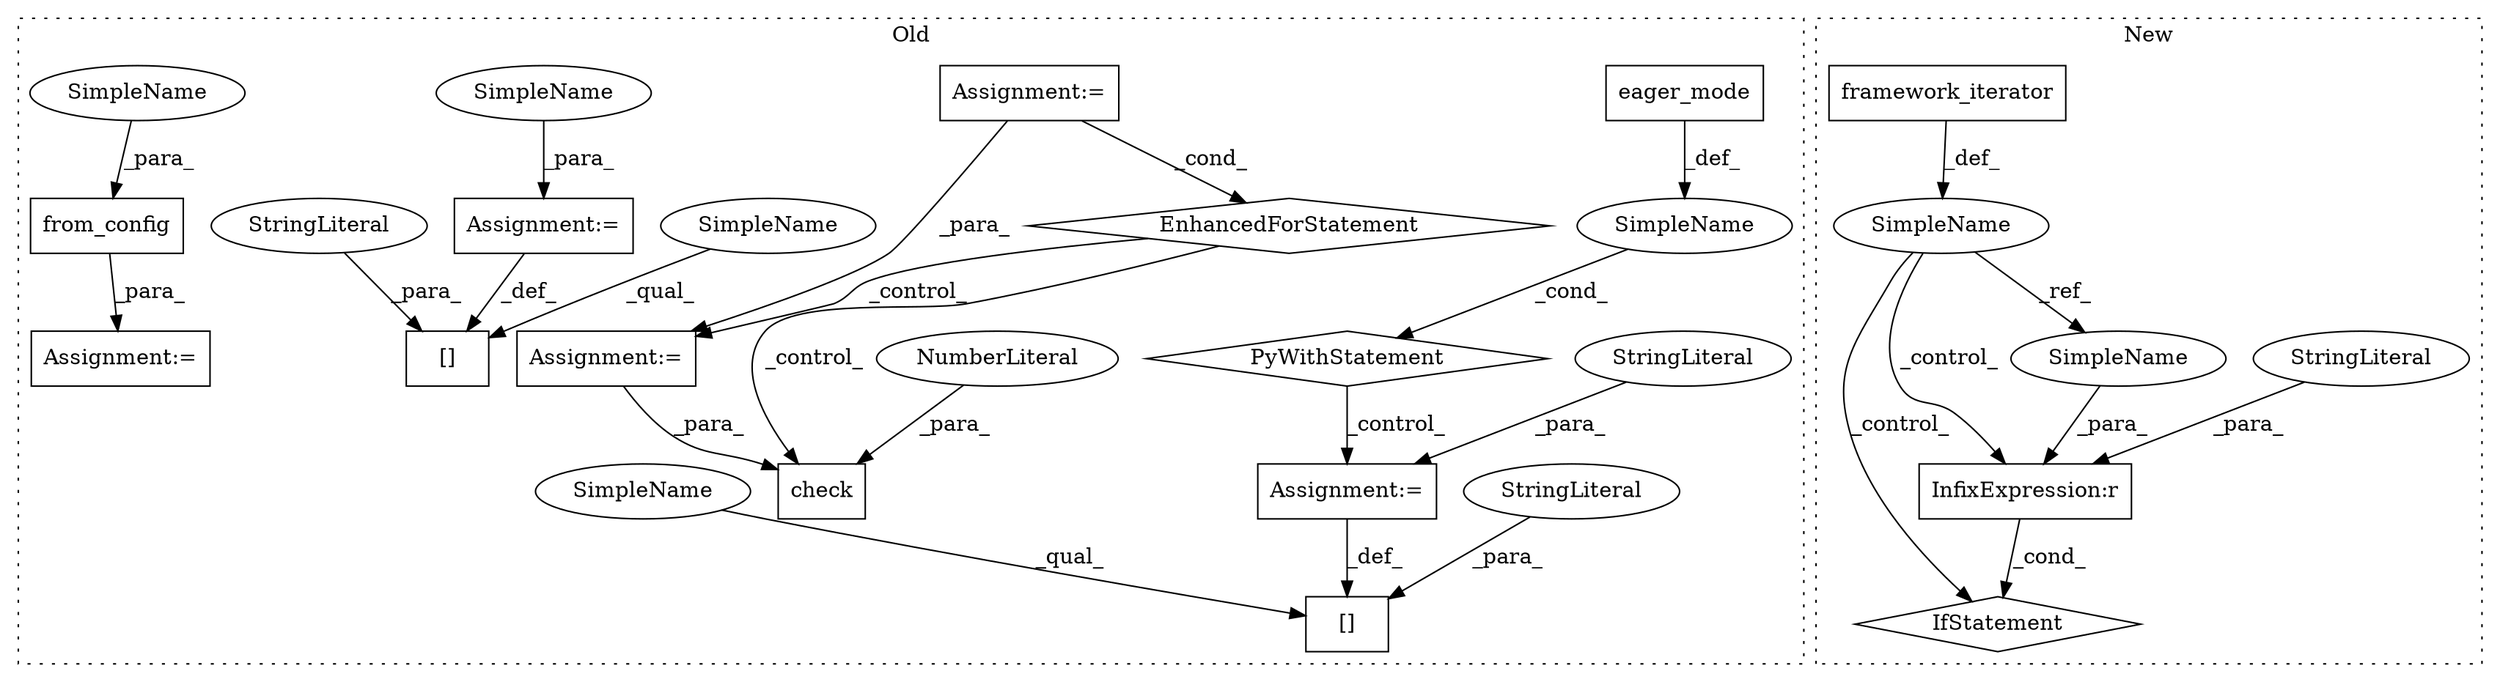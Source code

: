 digraph G {
subgraph cluster0 {
1 [label="from_config" a="32" s="2667,2685" l="12,1" shape="box"];
5 [label="Assignment:=" a="7" s="2666" l="1" shape="box"];
7 [label="[]" a="2" s="2910,2928" l="7,1" shape="box"];
9 [label="[]" a="2" s="2626,2644" l="7,1" shape="box"];
10 [label="EnhancedForStatement" a="70" s="2694,2761" l="57,2" shape="diamond"];
11 [label="check" a="32" s="2800,2857" l="6,1" shape="box"];
12 [label="NumberLiteral" a="34" s="2856" l="1" shape="ellipse"];
13 [label="Assignment:=" a="7" s="2929" l="1" shape="box"];
14 [label="SimpleName" a="42" s="" l="" shape="ellipse"];
15 [label="PyWithStatement" a="104" s="2878,2900" l="10,2" shape="diamond"];
16 [label="eager_mode" a="32" s="2888" l="12" shape="box"];
17 [label="Assignment:=" a="7" s="2776" l="1" shape="box"];
18 [label="StringLiteral" a="45" s="2917" l="11" shape="ellipse"];
19 [label="StringLiteral" a="45" s="2930" l="4" shape="ellipse"];
20 [label="StringLiteral" a="45" s="2633" l="11" shape="ellipse"];
21 [label="Assignment:=" a="7" s="2645" l="1" shape="box"];
22 [label="Assignment:=" a="7" s="2694,2761" l="57,2" shape="box"];
24 [label="SimpleName" a="42" s="2646" l="2" shape="ellipse"];
25 [label="SimpleName" a="42" s="2626" l="6" shape="ellipse"];
26 [label="SimpleName" a="42" s="2910" l="6" shape="ellipse"];
27 [label="SimpleName" a="42" s="2679" l="6" shape="ellipse"];
label = "Old";
style="dotted";
}
subgraph cluster1 {
2 [label="IfStatement" a="25" s="2342" l="3" shape="diamond"];
3 [label="InfixExpression:r" a="27" s="2330" l="4" shape="box"];
4 [label="StringLiteral" a="45" s="2334" l="7" shape="ellipse"];
6 [label="framework_iterator" a="32" s="2253,2311" l="19,1" shape="box"];
8 [label="SimpleName" a="42" s="2248" l="2" shape="ellipse"];
23 [label="SimpleName" a="42" s="2328" l="2" shape="ellipse"];
label = "New";
style="dotted";
}
1 -> 5 [label="_para_"];
3 -> 2 [label="_cond_"];
4 -> 3 [label="_para_"];
6 -> 8 [label="_def_"];
8 -> 2 [label="_control_"];
8 -> 23 [label="_ref_"];
8 -> 3 [label="_control_"];
10 -> 17 [label="_control_"];
10 -> 11 [label="_control_"];
12 -> 11 [label="_para_"];
13 -> 7 [label="_def_"];
14 -> 15 [label="_cond_"];
15 -> 13 [label="_control_"];
16 -> 14 [label="_def_"];
17 -> 11 [label="_para_"];
18 -> 7 [label="_para_"];
19 -> 13 [label="_para_"];
20 -> 9 [label="_para_"];
21 -> 9 [label="_def_"];
22 -> 10 [label="_cond_"];
22 -> 17 [label="_para_"];
23 -> 3 [label="_para_"];
24 -> 21 [label="_para_"];
25 -> 9 [label="_qual_"];
26 -> 7 [label="_qual_"];
27 -> 1 [label="_para_"];
}